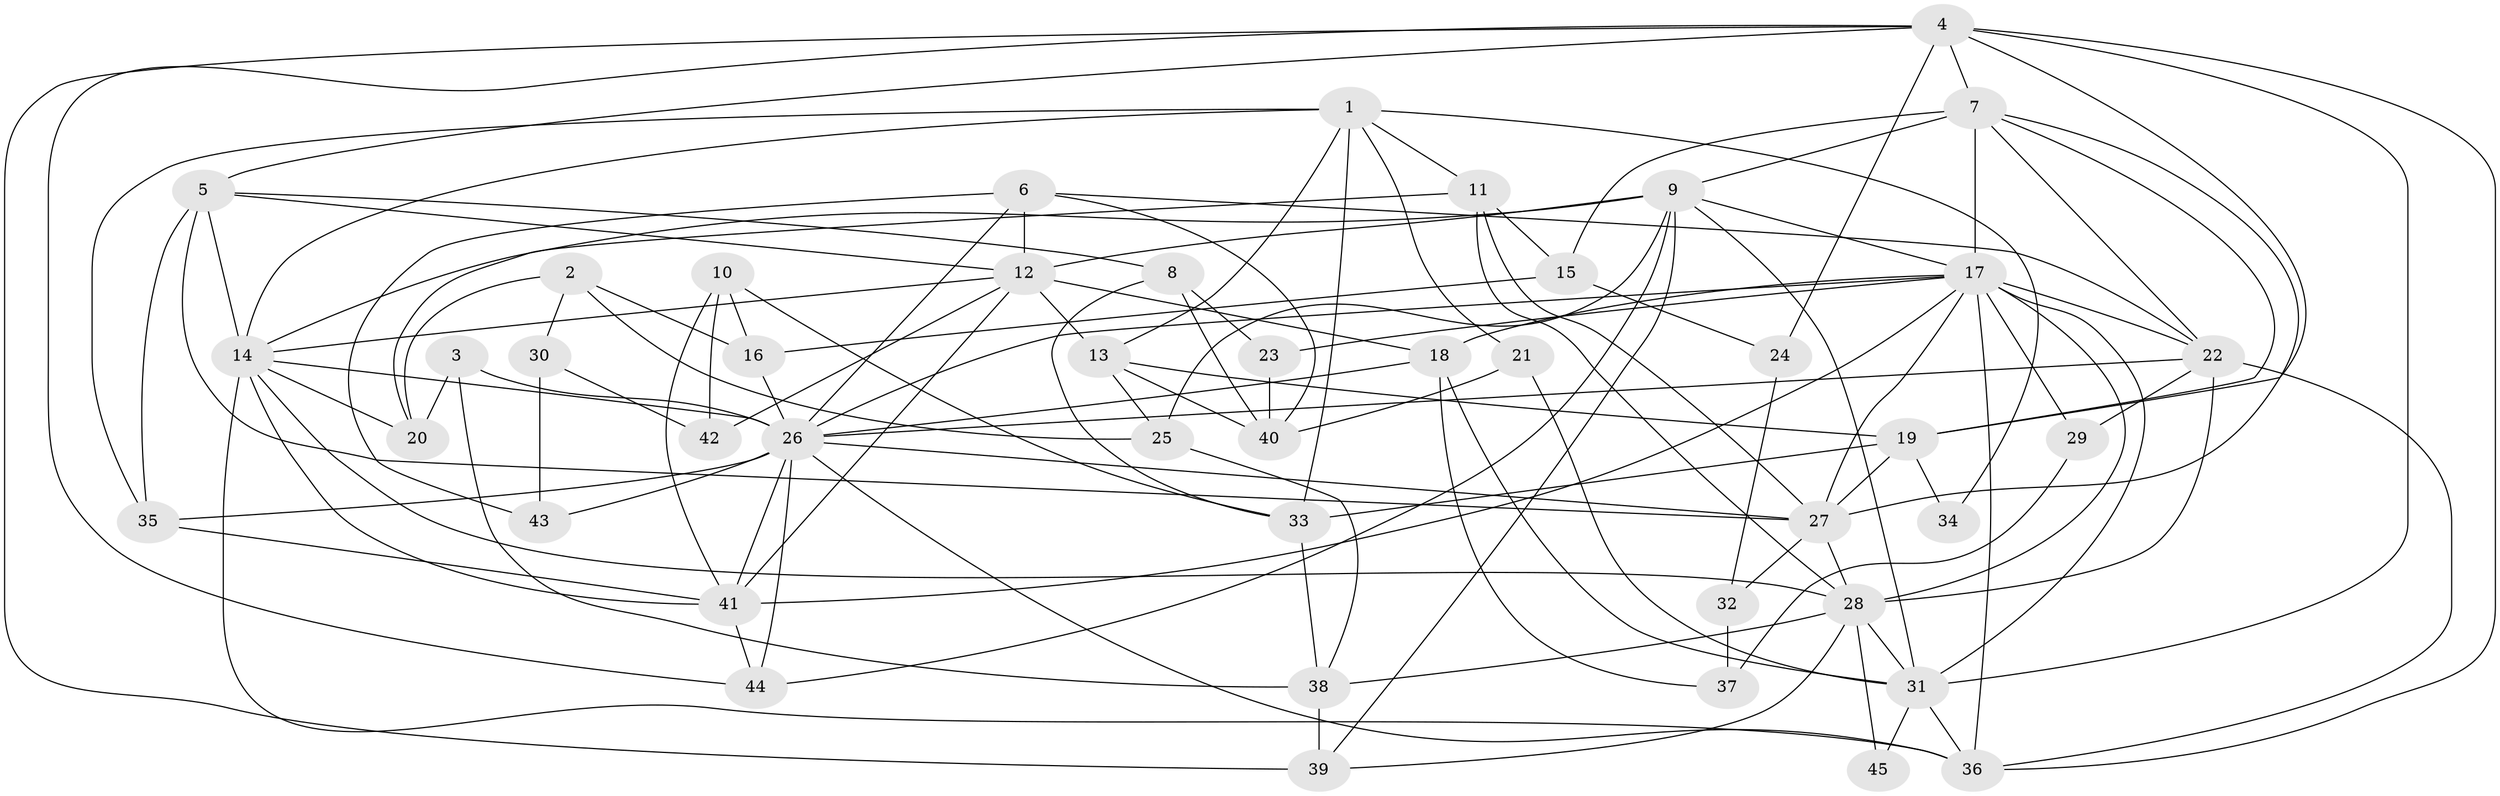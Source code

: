 // original degree distribution, {3: 0.33707865168539325, 4: 0.29213483146067415, 5: 0.20224719101123595, 6: 0.0898876404494382, 7: 0.02247191011235955, 2: 0.056179775280898875}
// Generated by graph-tools (version 1.1) at 2025/36/03/09/25 02:36:21]
// undirected, 45 vertices, 119 edges
graph export_dot {
graph [start="1"]
  node [color=gray90,style=filled];
  1;
  2;
  3;
  4;
  5;
  6;
  7;
  8;
  9;
  10;
  11;
  12;
  13;
  14;
  15;
  16;
  17;
  18;
  19;
  20;
  21;
  22;
  23;
  24;
  25;
  26;
  27;
  28;
  29;
  30;
  31;
  32;
  33;
  34;
  35;
  36;
  37;
  38;
  39;
  40;
  41;
  42;
  43;
  44;
  45;
  1 -- 11 [weight=1.0];
  1 -- 13 [weight=1.0];
  1 -- 14 [weight=2.0];
  1 -- 21 [weight=1.0];
  1 -- 33 [weight=1.0];
  1 -- 34 [weight=1.0];
  1 -- 35 [weight=1.0];
  2 -- 16 [weight=1.0];
  2 -- 20 [weight=1.0];
  2 -- 25 [weight=1.0];
  2 -- 30 [weight=1.0];
  3 -- 20 [weight=1.0];
  3 -- 26 [weight=1.0];
  3 -- 38 [weight=1.0];
  4 -- 5 [weight=1.0];
  4 -- 7 [weight=1.0];
  4 -- 19 [weight=1.0];
  4 -- 24 [weight=1.0];
  4 -- 31 [weight=2.0];
  4 -- 36 [weight=1.0];
  4 -- 39 [weight=2.0];
  4 -- 44 [weight=1.0];
  5 -- 8 [weight=1.0];
  5 -- 12 [weight=1.0];
  5 -- 14 [weight=2.0];
  5 -- 27 [weight=1.0];
  5 -- 35 [weight=1.0];
  6 -- 12 [weight=1.0];
  6 -- 22 [weight=1.0];
  6 -- 26 [weight=1.0];
  6 -- 40 [weight=1.0];
  6 -- 43 [weight=1.0];
  7 -- 9 [weight=2.0];
  7 -- 15 [weight=1.0];
  7 -- 17 [weight=1.0];
  7 -- 19 [weight=1.0];
  7 -- 22 [weight=1.0];
  7 -- 27 [weight=1.0];
  8 -- 23 [weight=1.0];
  8 -- 33 [weight=1.0];
  8 -- 40 [weight=1.0];
  9 -- 12 [weight=2.0];
  9 -- 14 [weight=1.0];
  9 -- 17 [weight=1.0];
  9 -- 25 [weight=2.0];
  9 -- 31 [weight=1.0];
  9 -- 39 [weight=1.0];
  9 -- 44 [weight=1.0];
  10 -- 16 [weight=1.0];
  10 -- 33 [weight=1.0];
  10 -- 41 [weight=1.0];
  10 -- 42 [weight=1.0];
  11 -- 15 [weight=1.0];
  11 -- 20 [weight=1.0];
  11 -- 27 [weight=1.0];
  11 -- 28 [weight=1.0];
  12 -- 13 [weight=1.0];
  12 -- 14 [weight=1.0];
  12 -- 18 [weight=1.0];
  12 -- 41 [weight=1.0];
  12 -- 42 [weight=1.0];
  13 -- 19 [weight=1.0];
  13 -- 25 [weight=1.0];
  13 -- 40 [weight=1.0];
  14 -- 20 [weight=1.0];
  14 -- 26 [weight=2.0];
  14 -- 28 [weight=1.0];
  14 -- 36 [weight=1.0];
  14 -- 41 [weight=1.0];
  15 -- 16 [weight=1.0];
  15 -- 24 [weight=1.0];
  16 -- 26 [weight=1.0];
  17 -- 18 [weight=1.0];
  17 -- 22 [weight=1.0];
  17 -- 23 [weight=1.0];
  17 -- 26 [weight=1.0];
  17 -- 27 [weight=1.0];
  17 -- 28 [weight=1.0];
  17 -- 29 [weight=1.0];
  17 -- 31 [weight=1.0];
  17 -- 36 [weight=1.0];
  17 -- 41 [weight=1.0];
  18 -- 26 [weight=1.0];
  18 -- 31 [weight=1.0];
  18 -- 37 [weight=1.0];
  19 -- 27 [weight=1.0];
  19 -- 33 [weight=1.0];
  19 -- 34 [weight=1.0];
  21 -- 31 [weight=1.0];
  21 -- 40 [weight=1.0];
  22 -- 26 [weight=1.0];
  22 -- 28 [weight=1.0];
  22 -- 29 [weight=1.0];
  22 -- 36 [weight=1.0];
  23 -- 40 [weight=1.0];
  24 -- 32 [weight=1.0];
  25 -- 38 [weight=1.0];
  26 -- 27 [weight=1.0];
  26 -- 35 [weight=1.0];
  26 -- 36 [weight=1.0];
  26 -- 41 [weight=1.0];
  26 -- 43 [weight=1.0];
  26 -- 44 [weight=1.0];
  27 -- 28 [weight=1.0];
  27 -- 32 [weight=1.0];
  28 -- 31 [weight=1.0];
  28 -- 38 [weight=1.0];
  28 -- 39 [weight=1.0];
  28 -- 45 [weight=1.0];
  29 -- 37 [weight=1.0];
  30 -- 42 [weight=1.0];
  30 -- 43 [weight=1.0];
  31 -- 36 [weight=1.0];
  31 -- 45 [weight=1.0];
  32 -- 37 [weight=1.0];
  33 -- 38 [weight=2.0];
  35 -- 41 [weight=1.0];
  38 -- 39 [weight=1.0];
  41 -- 44 [weight=1.0];
}
